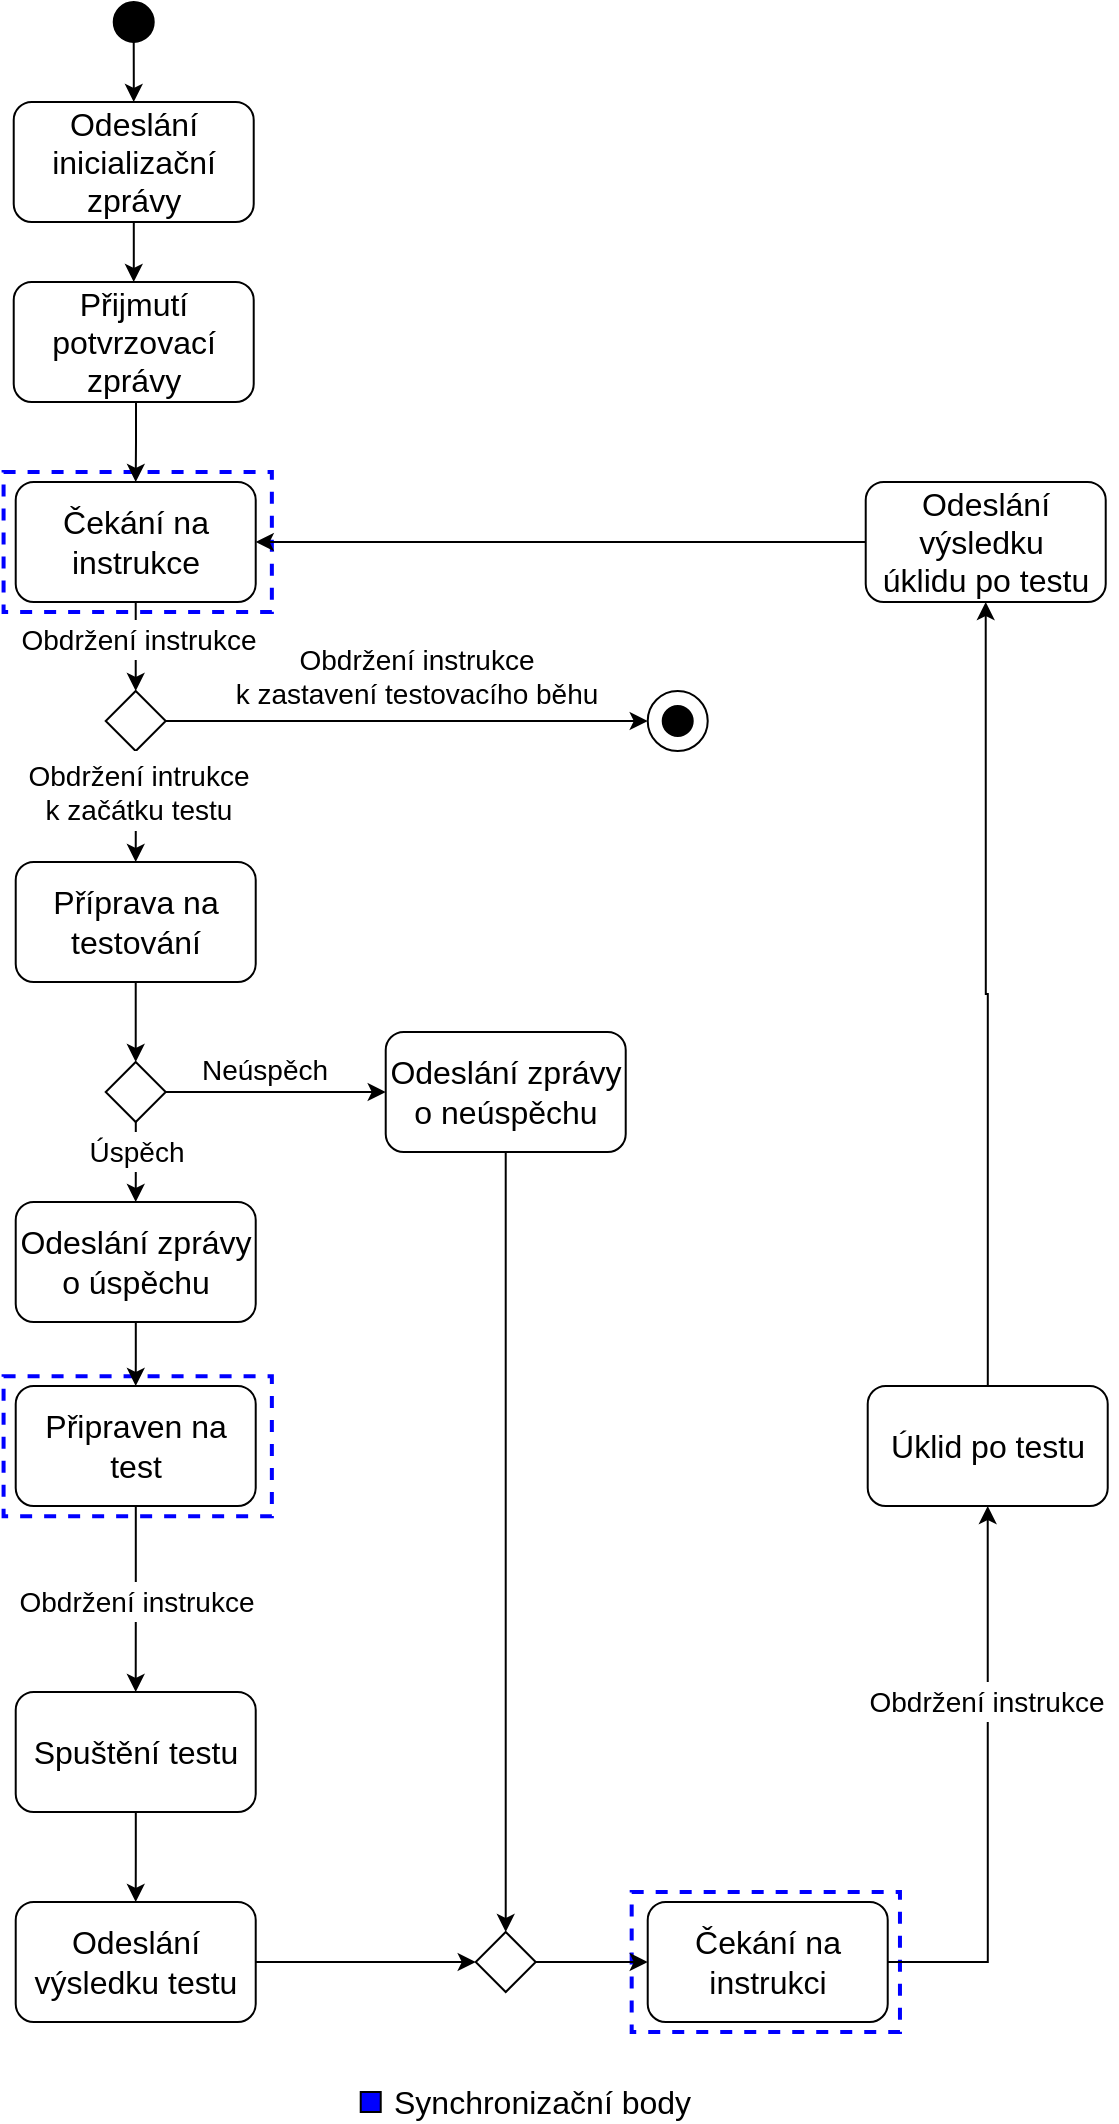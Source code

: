 <mxfile version="14.5.1" type="device"><diagram id="h9pUGyysccCRapxDDzWg" name="Page-1"><mxGraphModel dx="2347" dy="1347" grid="1" gridSize="10" guides="1" tooltips="1" connect="1" arrows="1" fold="1" page="1" pageScale="1" pageWidth="827" pageHeight="1169" math="0" shadow="0"><root><mxCell id="0"/><mxCell id="1" parent="0"/><mxCell id="qS6lQlwpZjnOxub3RWKh-11" value="Synchronizační body" style="text;html=1;align=left;verticalAlign=middle;resizable=0;points=[];autosize=1;fillColor=#ffffff;fontSize=16;" parent="1" vertex="1"><mxGeometry x="328.36" y="1040" width="160" height="20" as="geometry"/></mxCell><mxCell id="qS6lQlwpZjnOxub3RWKh-8" value="" style="rounded=0;whiteSpace=wrap;html=1;fillColor=none;strokeColor=#0000FF;dashed=1;strokeWidth=2;" parent="1" vertex="1"><mxGeometry x="134.79" y="687.14" width="134.14" height="70" as="geometry"/></mxCell><mxCell id="qS6lQlwpZjnOxub3RWKh-9" value="" style="rounded=0;whiteSpace=wrap;html=1;fillColor=none;strokeColor=#0000FF;dashed=1;strokeWidth=2;" parent="1" vertex="1"><mxGeometry x="448.84" y="945" width="134.14" height="70" as="geometry"/></mxCell><mxCell id="qS6lQlwpZjnOxub3RWKh-7" value="" style="rounded=0;whiteSpace=wrap;html=1;fillColor=none;strokeColor=#0000FF;dashed=1;strokeWidth=2;" parent="1" vertex="1"><mxGeometry x="134.79" y="235" width="134.14" height="70" as="geometry"/></mxCell><mxCell id="qS6lQlwpZjnOxub3RWKh-4" style="edgeStyle=orthogonalEdgeStyle;rounded=0;orthogonalLoop=1;jettySize=auto;html=1;entryX=0.5;entryY=0;entryDx=0;entryDy=0;" parent="1" source="_VtttJndM68jq1saIFBs-1" target="qS6lQlwpZjnOxub3RWKh-1" edge="1"><mxGeometry relative="1" as="geometry"/></mxCell><mxCell id="_VtttJndM68jq1saIFBs-1" value="" style="ellipse;whiteSpace=wrap;html=1;fillColor=#000000;" parent="1" vertex="1"><mxGeometry x="189.86" width="20" height="20" as="geometry"/></mxCell><mxCell id="4REBxe-w2uDXuc6eB2LA-4" style="edgeStyle=orthogonalEdgeStyle;rounded=0;orthogonalLoop=1;jettySize=auto;html=1;entryX=0.5;entryY=0;entryDx=0;entryDy=0;" parent="1" source="_VtttJndM68jq1saIFBs-2" target="4REBxe-w2uDXuc6eB2LA-2" edge="1"><mxGeometry relative="1" as="geometry"/></mxCell><mxCell id="_VtttJndM68jq1saIFBs-2" value="Čekání na instrukce" style="rounded=1;whiteSpace=wrap;html=1;fillColor=#FFFFFF;fontSize=16;" parent="1" vertex="1"><mxGeometry x="140.86" y="240" width="120" height="60" as="geometry"/></mxCell><mxCell id="UYxkODwNYKy65TA8_9kK-11" style="edgeStyle=orthogonalEdgeStyle;rounded=0;orthogonalLoop=1;jettySize=auto;html=1;entryX=0;entryY=0.5;entryDx=0;entryDy=0;endArrow=classic;endFill=1;" parent="1" source="_VtttJndM68jq1saIFBs-5" target="UYxkODwNYKy65TA8_9kK-10" edge="1"><mxGeometry relative="1" as="geometry"/></mxCell><mxCell id="_VtttJndM68jq1saIFBs-5" value="Odeslání výsledku testu" style="rounded=1;whiteSpace=wrap;html=1;fillColor=#FFFFFF;fontSize=16;" parent="1" vertex="1"><mxGeometry x="140.86" y="950" width="120" height="60" as="geometry"/></mxCell><mxCell id="_VtttJndM68jq1saIFBs-31" style="edgeStyle=orthogonalEdgeStyle;rounded=0;orthogonalLoop=1;jettySize=auto;html=1;entryX=0.5;entryY=0;entryDx=0;entryDy=0;" parent="1" source="_VtttJndM68jq1saIFBs-4" target="_VtttJndM68jq1saIFBs-30" edge="1"><mxGeometry relative="1" as="geometry"/></mxCell><mxCell id="_VtttJndM68jq1saIFBs-4" value="Připraven na test" style="rounded=1;whiteSpace=wrap;html=1;fillColor=#FFFFFF;fontSize=16;" parent="1" vertex="1"><mxGeometry x="140.86" y="692" width="120" height="60" as="geometry"/></mxCell><mxCell id="_VtttJndM68jq1saIFBs-28" style="edgeStyle=orthogonalEdgeStyle;rounded=0;orthogonalLoop=1;jettySize=auto;html=1;entryX=0.5;entryY=0;entryDx=0;entryDy=0;" parent="1" source="_VtttJndM68jq1saIFBs-24" target="_VtttJndM68jq1saIFBs-26" edge="1"><mxGeometry relative="1" as="geometry"/></mxCell><mxCell id="_VtttJndM68jq1saIFBs-24" value="Příprava na &lt;br style=&quot;font-size: 16px;&quot;&gt;testování" style="rounded=1;whiteSpace=wrap;html=1;fillColor=#FFFFFF;fontSize=16;" parent="1" vertex="1"><mxGeometry x="140.86" y="430" width="120" height="60" as="geometry"/></mxCell><mxCell id="_VtttJndM68jq1saIFBs-29" style="edgeStyle=orthogonalEdgeStyle;rounded=0;orthogonalLoop=1;jettySize=auto;html=1;entryX=0.5;entryY=0;entryDx=0;entryDy=0;" parent="1" source="_VtttJndM68jq1saIFBs-37" target="_VtttJndM68jq1saIFBs-4" edge="1"><mxGeometry relative="1" as="geometry"/></mxCell><mxCell id="GPPJvQCgL8hWAPROBr5w-35" style="edgeStyle=orthogonalEdgeStyle;rounded=0;orthogonalLoop=1;jettySize=auto;html=1;entryX=0;entryY=0.5;entryDx=0;entryDy=0;startArrow=none;startFill=0;endArrow=classic;endFill=1;" parent="1" source="_VtttJndM68jq1saIFBs-26" target="_VtttJndM68jq1saIFBs-39" edge="1"><mxGeometry relative="1" as="geometry"/></mxCell><mxCell id="UYxkODwNYKy65TA8_9kK-25" style="edgeStyle=orthogonalEdgeStyle;rounded=0;orthogonalLoop=1;jettySize=auto;html=1;entryX=0.5;entryY=0;entryDx=0;entryDy=0;endArrow=classic;endFill=1;" parent="1" source="_VtttJndM68jq1saIFBs-26" target="_VtttJndM68jq1saIFBs-37" edge="1"><mxGeometry relative="1" as="geometry"/></mxCell><mxCell id="_VtttJndM68jq1saIFBs-26" value="" style="rhombus;whiteSpace=wrap;html=1;fillColor=#ffffff;" parent="1" vertex="1"><mxGeometry x="185.86" y="530" width="30" height="30" as="geometry"/></mxCell><mxCell id="UYxkODwNYKy65TA8_9kK-9" style="edgeStyle=orthogonalEdgeStyle;rounded=0;orthogonalLoop=1;jettySize=auto;html=1;entryX=0.5;entryY=0;entryDx=0;entryDy=0;endArrow=classic;endFill=1;" parent="1" source="_VtttJndM68jq1saIFBs-30" target="_VtttJndM68jq1saIFBs-5" edge="1"><mxGeometry relative="1" as="geometry"/></mxCell><mxCell id="_VtttJndM68jq1saIFBs-30" value="Spuštění testu" style="rounded=1;whiteSpace=wrap;html=1;fillColor=#FFFFFF;fontSize=16;" parent="1" vertex="1"><mxGeometry x="140.86" y="845" width="120" height="60" as="geometry"/></mxCell><mxCell id="qS6lQlwpZjnOxub3RWKh-13" style="edgeStyle=orthogonalEdgeStyle;rounded=0;orthogonalLoop=1;jettySize=auto;html=1;entryX=0.5;entryY=0;entryDx=0;entryDy=0;" parent="1" source="_VtttJndM68jq1saIFBs-39" target="UYxkODwNYKy65TA8_9kK-10" edge="1"><mxGeometry relative="1" as="geometry"/></mxCell><mxCell id="_VtttJndM68jq1saIFBs-39" value="Odeslání zprávy&lt;br style=&quot;font-size: 16px;&quot;&gt;o neúspěchu" style="rounded=1;whiteSpace=wrap;html=1;fillColor=#ffffff;fontSize=16;" parent="1" vertex="1"><mxGeometry x="325.86" y="515" width="120" height="60" as="geometry"/></mxCell><mxCell id="_VtttJndM68jq1saIFBs-37" value="Odeslání zprávy&lt;br style=&quot;font-size: 16px;&quot;&gt;o úspěchu" style="rounded=1;whiteSpace=wrap;html=1;fillColor=#ffffff;fontSize=16;" parent="1" vertex="1"><mxGeometry x="140.86" y="600" width="120" height="60" as="geometry"/></mxCell><mxCell id="UYxkODwNYKy65TA8_9kK-22" style="edgeStyle=orthogonalEdgeStyle;rounded=0;orthogonalLoop=1;jettySize=auto;html=1;entryX=0.5;entryY=1;entryDx=0;entryDy=0;endArrow=classic;endFill=1;" parent="1" source="_VtttJndM68jq1saIFBs-48" target="GPPJvQCgL8hWAPROBr5w-18" edge="1"><mxGeometry relative="1" as="geometry"/></mxCell><mxCell id="_VtttJndM68jq1saIFBs-48" value="Úklid po testu" style="rounded=1;whiteSpace=wrap;html=1;fillColor=#FFFFFF;fontSize=16;" parent="1" vertex="1"><mxGeometry x="566.86" y="692" width="120" height="60" as="geometry"/></mxCell><mxCell id="_VtttJndM68jq1saIFBs-51" value="Obdržení instrukce" style="text;html=1;align=center;verticalAlign=middle;resizable=0;points=[];autosize=1;fillColor=#ffffff;fontSize=14;" parent="1" vertex="1"><mxGeometry x="136.86" y="309" width="130" height="20" as="geometry"/></mxCell><mxCell id="_VtttJndM68jq1saIFBs-53" value="Obdržení instrukce" style="text;html=1;align=center;verticalAlign=middle;resizable=0;points=[];autosize=1;fillColor=#ffffff;fontSize=14;" parent="1" vertex="1"><mxGeometry x="135.86" y="790" width="130" height="20" as="geometry"/></mxCell><mxCell id="_VtttJndM68jq1saIFBs-55" value="Úspěch" style="text;html=1;align=center;verticalAlign=middle;resizable=0;points=[];autosize=1;fillColor=#ffffff;fontSize=14;" parent="1" vertex="1"><mxGeometry x="170.86" y="565" width="60" height="20" as="geometry"/></mxCell><mxCell id="_VtttJndM68jq1saIFBs-57" value="Neúspěch" style="text;html=1;align=center;verticalAlign=middle;resizable=0;points=[];autosize=1;fontSize=14;" parent="1" vertex="1"><mxGeometry x="225" y="524" width="80" height="20" as="geometry"/></mxCell><mxCell id="_VtttJndM68jq1saIFBs-64" value="Obdržení instrukce &lt;br style=&quot;font-size: 14px;&quot;&gt;k zastavení testovacího běhu&lt;br style=&quot;font-size: 14px;&quot;&gt;" style="text;html=1;align=center;verticalAlign=middle;resizable=0;points=[];autosize=1;fontSize=14;" parent="1" vertex="1"><mxGeometry x="240.86" y="317" width="200" height="40" as="geometry"/></mxCell><mxCell id="GPPJvQCgL8hWAPROBr5w-20" style="edgeStyle=orthogonalEdgeStyle;rounded=0;orthogonalLoop=1;jettySize=auto;html=1;entryX=1;entryY=0.5;entryDx=0;entryDy=0;startArrow=none;startFill=0;endArrow=classic;endFill=1;" parent="1" source="GPPJvQCgL8hWAPROBr5w-18" target="_VtttJndM68jq1saIFBs-2" edge="1"><mxGeometry relative="1" as="geometry"/></mxCell><mxCell id="GPPJvQCgL8hWAPROBr5w-18" value="Odeslání výsledku&amp;nbsp;&lt;br style=&quot;font-size: 16px;&quot;&gt;úklidu po testu" style="rounded=1;whiteSpace=wrap;html=1;fillColor=#FFFFFF;fontSize=16;" parent="1" vertex="1"><mxGeometry x="565.86" y="240" width="120" height="60" as="geometry"/></mxCell><mxCell id="GPPJvQCgL8hWAPROBr5w-21" value="" style="ellipse;whiteSpace=wrap;html=1;fillColor=#ffffff;" parent="1" vertex="1"><mxGeometry x="456.86" y="344.5" width="30" height="30" as="geometry"/></mxCell><mxCell id="GPPJvQCgL8hWAPROBr5w-22" value="" style="ellipse;whiteSpace=wrap;html=1;fillColor=#000000;" parent="1" vertex="1"><mxGeometry x="464.36" y="352" width="15" height="15" as="geometry"/></mxCell><mxCell id="GPPJvQCgL8hWAPROBr5w-43" style="edgeStyle=orthogonalEdgeStyle;rounded=0;orthogonalLoop=1;jettySize=auto;html=1;entryX=0.5;entryY=1;entryDx=0;entryDy=0;startArrow=none;startFill=0;endArrow=classic;endFill=1;exitX=1;exitY=0.5;exitDx=0;exitDy=0;" parent="1" source="GPPJvQCgL8hWAPROBr5w-40" target="_VtttJndM68jq1saIFBs-48" edge="1"><mxGeometry relative="1" as="geometry"/></mxCell><mxCell id="GPPJvQCgL8hWAPROBr5w-40" value="Čekání na instrukci" style="rounded=1;whiteSpace=wrap;html=1;fillColor=#FFFFFF;fontSize=16;" parent="1" vertex="1"><mxGeometry x="456.86" y="950" width="120" height="60" as="geometry"/></mxCell><mxCell id="UYxkODwNYKy65TA8_9kK-18" style="edgeStyle=orthogonalEdgeStyle;rounded=0;orthogonalLoop=1;jettySize=auto;html=1;entryX=0;entryY=0.5;entryDx=0;entryDy=0;endArrow=classic;endFill=1;" parent="1" source="UYxkODwNYKy65TA8_9kK-10" target="GPPJvQCgL8hWAPROBr5w-40" edge="1"><mxGeometry relative="1" as="geometry"/></mxCell><mxCell id="UYxkODwNYKy65TA8_9kK-10" value="" style="rhombus;whiteSpace=wrap;html=1;fillColor=#ffffff;" parent="1" vertex="1"><mxGeometry x="370.86" y="965" width="30" height="30" as="geometry"/></mxCell><mxCell id="4REBxe-w2uDXuc6eB2LA-1" value="Obdržení instrukce" style="text;html=1;align=center;verticalAlign=middle;resizable=0;points=[];autosize=1;fillColor=#ffffff;fontSize=14;" parent="1" vertex="1"><mxGeometry x="560.86" y="840" width="130" height="20" as="geometry"/></mxCell><mxCell id="4REBxe-w2uDXuc6eB2LA-5" style="edgeStyle=orthogonalEdgeStyle;rounded=0;orthogonalLoop=1;jettySize=auto;html=1;entryX=0.5;entryY=0;entryDx=0;entryDy=0;" parent="1" source="4REBxe-w2uDXuc6eB2LA-2" target="_VtttJndM68jq1saIFBs-24" edge="1"><mxGeometry relative="1" as="geometry"/></mxCell><mxCell id="4REBxe-w2uDXuc6eB2LA-7" style="edgeStyle=orthogonalEdgeStyle;rounded=0;orthogonalLoop=1;jettySize=auto;html=1;entryX=0;entryY=0.5;entryDx=0;entryDy=0;" parent="1" source="4REBxe-w2uDXuc6eB2LA-2" target="GPPJvQCgL8hWAPROBr5w-21" edge="1"><mxGeometry relative="1" as="geometry"/></mxCell><mxCell id="4REBxe-w2uDXuc6eB2LA-2" value="" style="rhombus;whiteSpace=wrap;html=1;fillColor=#ffffff;" parent="1" vertex="1"><mxGeometry x="185.86" y="344.5" width="30" height="30" as="geometry"/></mxCell><mxCell id="4REBxe-w2uDXuc6eB2LA-10" value="Obdržení intrukce &lt;br style=&quot;font-size: 14px;&quot;&gt;k začátku testu" style="text;html=1;align=center;verticalAlign=middle;resizable=0;points=[];autosize=1;fontSize=14;fillColor=#ffffff;" parent="1" vertex="1"><mxGeometry x="136.86" y="374.5" width="130" height="40" as="geometry"/></mxCell><mxCell id="qS6lQlwpZjnOxub3RWKh-5" style="edgeStyle=orthogonalEdgeStyle;rounded=0;orthogonalLoop=1;jettySize=auto;html=1;entryX=0.5;entryY=0;entryDx=0;entryDy=0;" parent="1" source="qS6lQlwpZjnOxub3RWKh-1" target="qS6lQlwpZjnOxub3RWKh-2" edge="1"><mxGeometry relative="1" as="geometry"/></mxCell><mxCell id="qS6lQlwpZjnOxub3RWKh-1" value="Odeslání inicializační zprávy" style="rounded=1;whiteSpace=wrap;html=1;fillColor=#FFFFFF;fontSize=16;" parent="1" vertex="1"><mxGeometry x="139.86" y="50" width="120" height="60" as="geometry"/></mxCell><mxCell id="qS6lQlwpZjnOxub3RWKh-6" style="edgeStyle=orthogonalEdgeStyle;rounded=0;orthogonalLoop=1;jettySize=auto;html=1;entryX=0.5;entryY=0;entryDx=0;entryDy=0;" parent="1" source="qS6lQlwpZjnOxub3RWKh-2" target="_VtttJndM68jq1saIFBs-2" edge="1"><mxGeometry relative="1" as="geometry"><Array as="points"><mxPoint x="201" y="220"/><mxPoint x="201" y="220"/></Array></mxGeometry></mxCell><mxCell id="qS6lQlwpZjnOxub3RWKh-2" value="Přijmutí potvrzovací zprávy" style="rounded=1;whiteSpace=wrap;html=1;fillColor=#FFFFFF;fontSize=16;" parent="1" vertex="1"><mxGeometry x="139.86" y="140" width="120" height="60" as="geometry"/></mxCell><mxCell id="qS6lQlwpZjnOxub3RWKh-10" value="" style="whiteSpace=wrap;html=1;aspect=fixed;strokeColor=#000000;strokeWidth=1;fillColor=#0000FF;" parent="1" vertex="1"><mxGeometry x="313.36" y="1045" width="10" height="10" as="geometry"/></mxCell></root></mxGraphModel></diagram></mxfile>